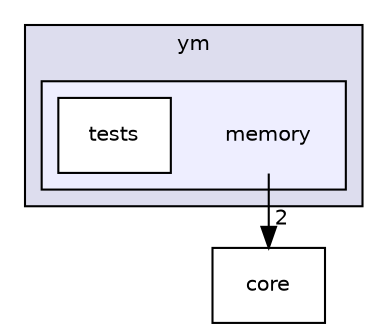 digraph "src/ym/memory" {
  compound=true
  node [ fontsize="10", fontname="Helvetica"];
  edge [ labelfontsize="10", labelfontname="Helvetica"];
  subgraph clusterdir_ab07ab894b4828d180c7bd77e2c0d6d3 {
    graph [ bgcolor="#ddddee", pencolor="black", label="ym" fontname="Helvetica", fontsize="10", URL="dir_ab07ab894b4828d180c7bd77e2c0d6d3.html"]
  subgraph clusterdir_7fdedd82c5e42399d95547e32f8ea8d7 {
    graph [ bgcolor="#eeeeff", pencolor="black", label="" URL="dir_7fdedd82c5e42399d95547e32f8ea8d7.html"];
    dir_7fdedd82c5e42399d95547e32f8ea8d7 [shape=plaintext label="memory"];
    dir_f92d64e9fb9a5dedbf0436cc75059aec [shape=box label="tests" color="black" fillcolor="white" style="filled" URL="dir_f92d64e9fb9a5dedbf0436cc75059aec.html"];
  }
  }
  dir_1b027d0a4a4fb1551b98cfcd70e906a5 [shape=box label="core" URL="dir_1b027d0a4a4fb1551b98cfcd70e906a5.html"];
  dir_7fdedd82c5e42399d95547e32f8ea8d7->dir_1b027d0a4a4fb1551b98cfcd70e906a5 [headlabel="2", labeldistance=1.5 headhref="dir_000004_000002.html"];
}
